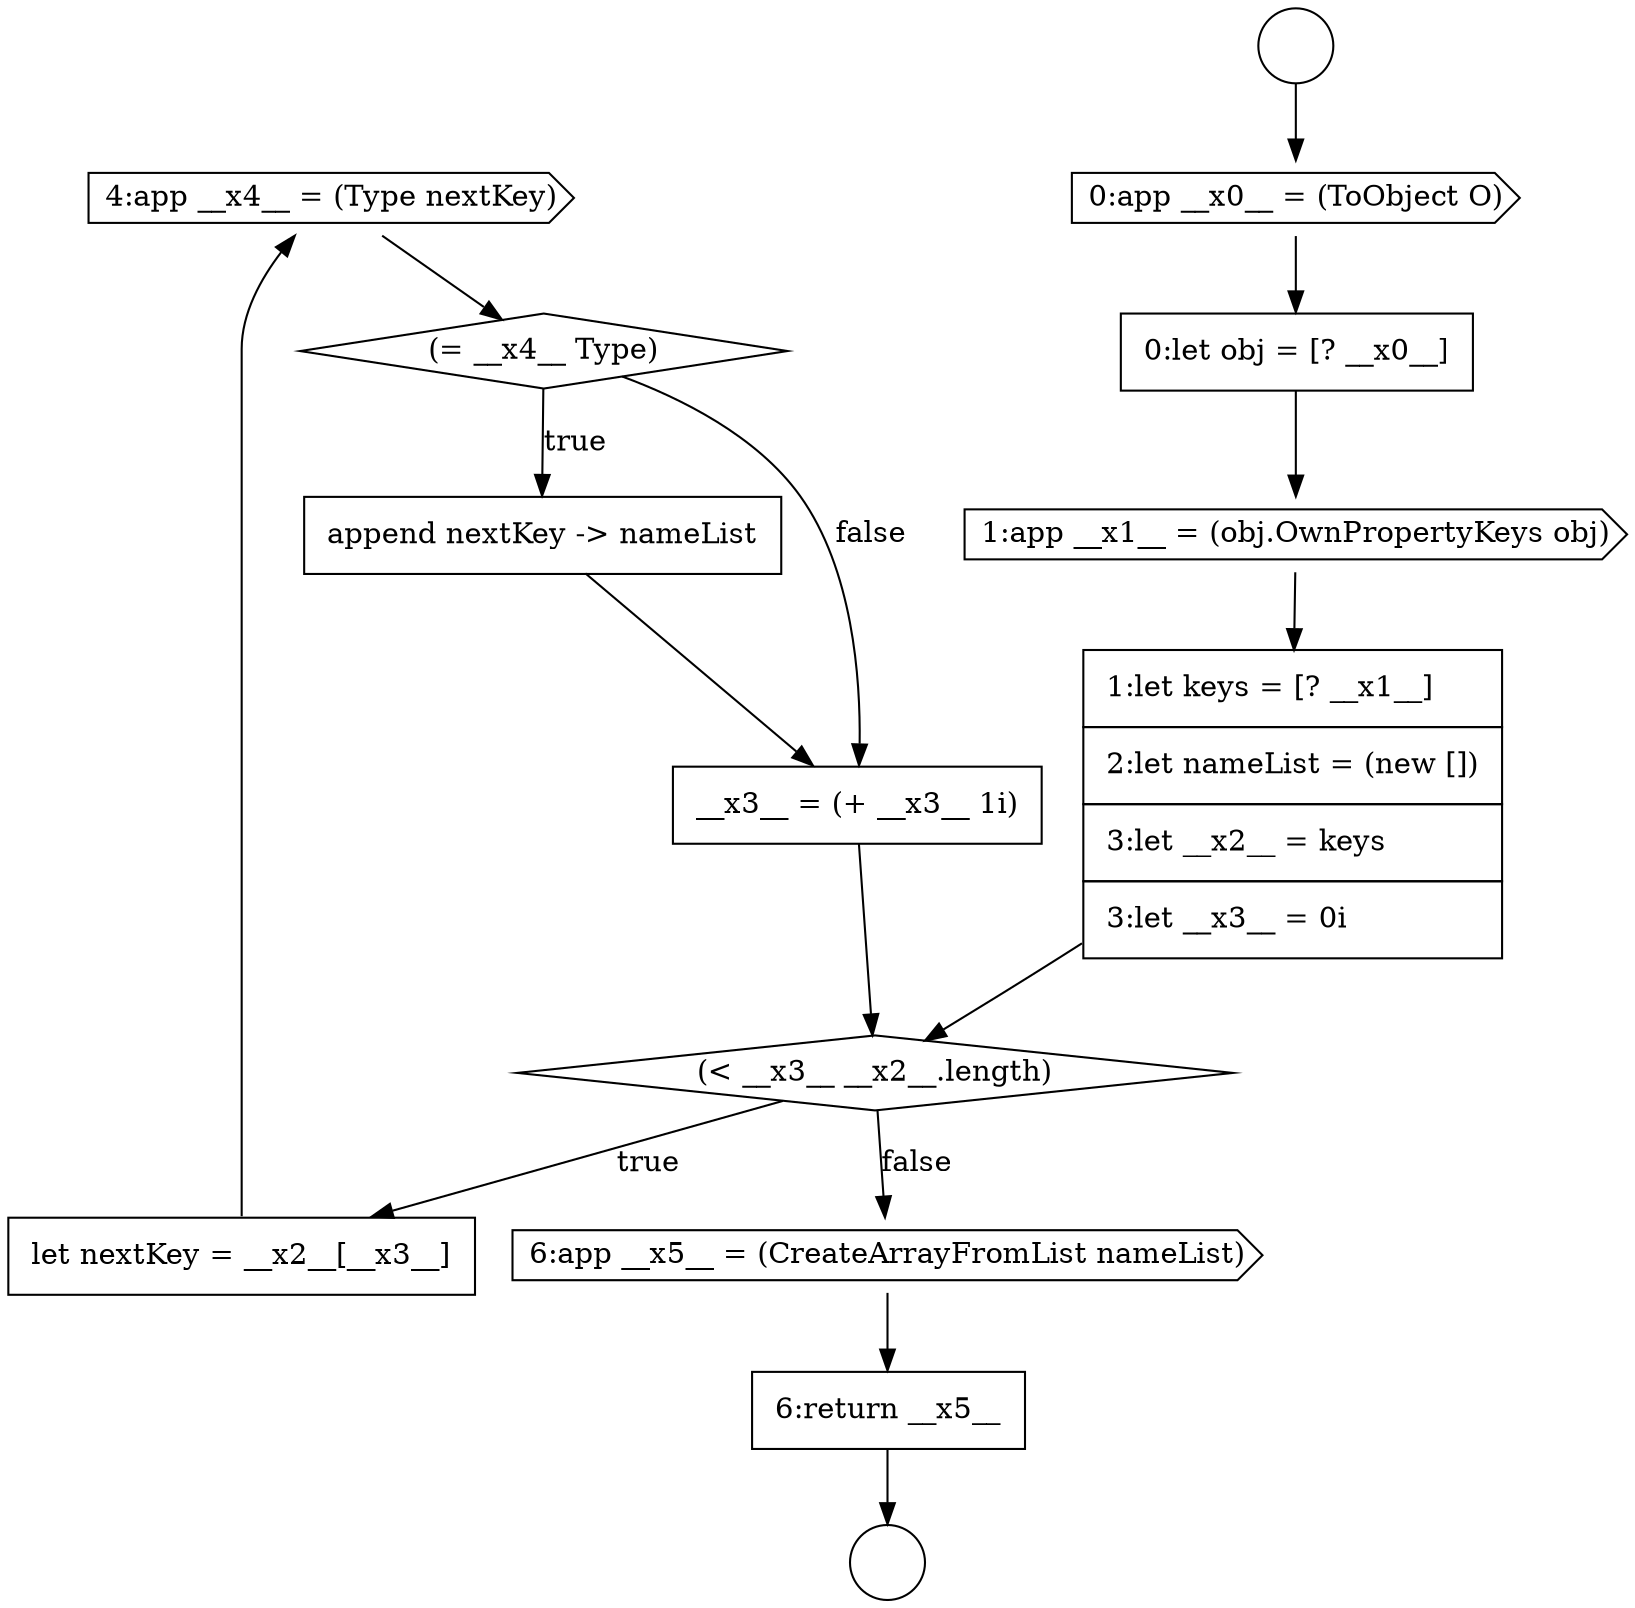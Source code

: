 digraph {
  node10399 [shape=cds, label=<<font color="black">4:app __x4__ = (Type nextKey)</font>> color="black" fillcolor="white" style=filled]
  node10395 [shape=cds, label=<<font color="black">1:app __x1__ = (obj.OwnPropertyKeys obj)</font>> color="black" fillcolor="white" style=filled]
  node10404 [shape=none, margin=0, label=<<font color="black">
    <table border="0" cellborder="1" cellspacing="0" cellpadding="10">
      <tr><td align="left">6:return __x5__</td></tr>
    </table>
  </font>> color="black" fillcolor="white" style=filled]
  node10394 [shape=none, margin=0, label=<<font color="black">
    <table border="0" cellborder="1" cellspacing="0" cellpadding="10">
      <tr><td align="left">0:let obj = [? __x0__]</td></tr>
    </table>
  </font>> color="black" fillcolor="white" style=filled]
  node10398 [shape=none, margin=0, label=<<font color="black">
    <table border="0" cellborder="1" cellspacing="0" cellpadding="10">
      <tr><td align="left">let nextKey = __x2__[__x3__]</td></tr>
    </table>
  </font>> color="black" fillcolor="white" style=filled]
  node10391 [shape=circle label=" " color="black" fillcolor="white" style=filled]
  node10401 [shape=none, margin=0, label=<<font color="black">
    <table border="0" cellborder="1" cellspacing="0" cellpadding="10">
      <tr><td align="left">append nextKey -&gt; nameList</td></tr>
    </table>
  </font>> color="black" fillcolor="white" style=filled]
  node10393 [shape=cds, label=<<font color="black">0:app __x0__ = (ToObject O)</font>> color="black" fillcolor="white" style=filled]
  node10397 [shape=diamond, label=<<font color="black">(&lt; __x3__ __x2__.length)</font>> color="black" fillcolor="white" style=filled]
  node10402 [shape=none, margin=0, label=<<font color="black">
    <table border="0" cellborder="1" cellspacing="0" cellpadding="10">
      <tr><td align="left">__x3__ = (+ __x3__ 1i)</td></tr>
    </table>
  </font>> color="black" fillcolor="white" style=filled]
  node10392 [shape=circle label=" " color="black" fillcolor="white" style=filled]
  node10400 [shape=diamond, label=<<font color="black">(= __x4__ Type)</font>> color="black" fillcolor="white" style=filled]
  node10396 [shape=none, margin=0, label=<<font color="black">
    <table border="0" cellborder="1" cellspacing="0" cellpadding="10">
      <tr><td align="left">1:let keys = [? __x1__]</td></tr>
      <tr><td align="left">2:let nameList = (new [])</td></tr>
      <tr><td align="left">3:let __x2__ = keys</td></tr>
      <tr><td align="left">3:let __x3__ = 0i</td></tr>
    </table>
  </font>> color="black" fillcolor="white" style=filled]
  node10403 [shape=cds, label=<<font color="black">6:app __x5__ = (CreateArrayFromList nameList)</font>> color="black" fillcolor="white" style=filled]
  node10395 -> node10396 [ color="black"]
  node10403 -> node10404 [ color="black"]
  node10394 -> node10395 [ color="black"]
  node10398 -> node10399 [ color="black"]
  node10404 -> node10392 [ color="black"]
  node10402 -> node10397 [ color="black"]
  node10400 -> node10401 [label=<<font color="black">true</font>> color="black"]
  node10400 -> node10402 [label=<<font color="black">false</font>> color="black"]
  node10391 -> node10393 [ color="black"]
  node10401 -> node10402 [ color="black"]
  node10397 -> node10398 [label=<<font color="black">true</font>> color="black"]
  node10397 -> node10403 [label=<<font color="black">false</font>> color="black"]
  node10396 -> node10397 [ color="black"]
  node10393 -> node10394 [ color="black"]
  node10399 -> node10400 [ color="black"]
}
